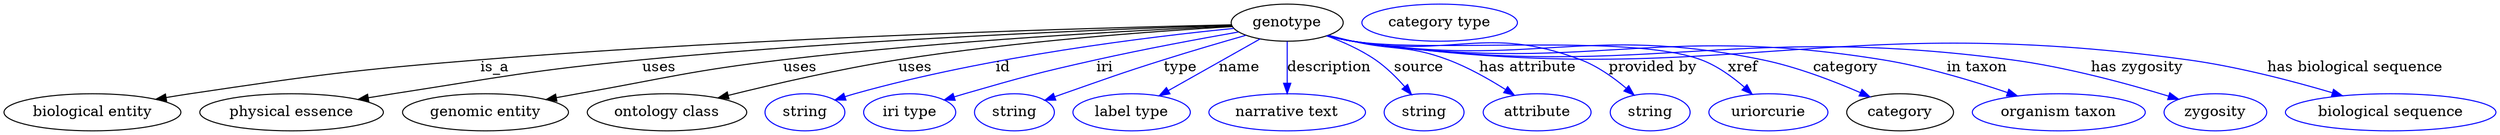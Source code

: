 digraph {
	graph [bb="0,0,2399.5,123"];
	node [label="\N"];
	genotype	[height=0.5,
		label=genotype,
		pos="1236.1,105",
		width=1.4985];
	"biological entity"	[height=0.5,
		pos="85.142,18",
		width=2.3651];
	genotype -> "biological entity"	[label=is_a,
		lp="472.14,61.5",
		pos="e,146.63,30.549 1182.3,102.93 1055.8,100.13 729.68,91.194 458.14,69 334.13,58.864 303.21,54.3 180.14,36 172.51,34.865 164.55,33.588 \
156.62,32.257"];
	"physical essence"	[height=0.5,
		pos="277.14,18",
		width=2.4553];
	genotype -> "physical essence"	[label=uses,
		lp="630.64,61.5",
		pos="e,341,30.537 1182.4,102.43 1074.4,98.96 823.8,89.279 614.14,69 506.97,58.634 480.52,52.63 374.14,36 366.6,34.821 358.74,33.536 350.9,\
32.218"];
	"genomic entity"	[height=0.5,
		pos="463.14,18",
		width=2.2206];
	genotype -> "genomic entity"	[label=uses,
		lp="766.64,61.5",
		pos="e,521.51,30.353 1182.8,101.79 1093.1,97.705 906.8,87.655 750.14,69 661.55,58.451 639.96,51.704 552.14,36 545.48,34.809 538.55,33.539 \
531.62,32.249"];
	"ontology class"	[height=0.5,
		pos="638.14,18",
		width=2.1304];
	genotype -> "ontology class"	[label=uses,
		lp="877.64,61.5",
		pos="e,687.39,31.943 1183.4,101.2 1110.6,96.859 975.3,87.049 861.14,69 805.03,60.128 741.94,45.541 697.21,34.406"];
	id	[color=blue,
		height=0.5,
		label=string,
		pos="771.14,18",
		width=1.0652];
	genotype -> id	[color=blue,
		label=id,
		lp="962.14,61.5",
		pos="e,800.14,29.948 1184.6,99.416 1105,91.487 947.95,72.446 819.14,36 816.04,35.121 812.84,34.148 809.65,33.124",
		style=solid];
	iri	[color=blue,
		height=0.5,
		label="iri type",
		pos="872.14,18",
		width=1.2277];
	genotype -> iri	[color=blue,
		label=iri,
		lp="1060.1,61.5",
		pos="e,905.77,29.865 1189.1,95.959 1151.8,89.37 1098.5,79.456 1052.1,69 995.68,56.251 981.77,52.03 926.14,36 922.63,34.988 919,33.911 \
915.36,32.81",
		style=solid];
	type	[color=blue,
		height=0.5,
		label=string,
		pos="973.14,18",
		width=1.0652];
	genotype -> type	[color=blue,
		label=type,
		lp="1133.1,61.5",
		pos="e,1002.4,29.697 1196.3,92.747 1173.2,86.08 1143.4,77.33 1117.1,69 1073.7,55.239 1063.1,51.079 1020.1,36 1017.5,35.057 1014.7,34.077 \
1011.9,33.084",
		style=solid];
	name	[color=blue,
		height=0.5,
		label="label type",
		pos="1086.1,18",
		width=1.5707];
	genotype -> name	[color=blue,
		label=name,
		lp="1190.1,61.5",
		pos="e,1112.7,34.065 1210,89.194 1185.5,75.306 1148.7,54.428 1121.5,39.051",
		style=solid];
	description	[color=blue,
		height=0.5,
		label="narrative text",
		pos="1236.1,18",
		width=2.0943];
	genotype -> description	[color=blue,
		label=description,
		lp="1276.6,61.5",
		pos="e,1236.1,36.175 1236.1,86.799 1236.1,75.163 1236.1,59.548 1236.1,46.237",
		style=solid];
	source	[color=blue,
		height=0.5,
		label=string,
		pos="1368.1,18",
		width=1.0652];
	genotype -> source	[color=blue,
		label=source,
		lp="1363.1,61.5",
		pos="e,1356,35.129 1274.3,92.239 1289.6,86.539 1307,78.781 1321.1,69 1331.6,61.784 1341.5,51.893 1349.5,42.813",
		style=solid];
	"has attribute"	[color=blue,
		height=0.5,
		label=attribute,
		pos="1476.1,18",
		width=1.4443];
	genotype -> "has attribute"	[color=blue,
		label="has attribute",
		lp="1468.1,61.5",
		pos="e,1454.5,34.551 1276,92.783 1283.7,90.761 1291.6,88.744 1299.1,87 1339.7,77.567 1352.2,83.773 1391.1,69 1410.3,61.743 1430.1,50.361 \
1445.7,40.289",
		style=solid];
	"provided by"	[color=blue,
		height=0.5,
		label=string,
		pos="1584.1,18",
		width=1.0652];
	genotype -> "provided by"	[color=blue,
		label="provided by",
		lp="1587.6,61.5",
		pos="e,1569.2,34.612 1274.9,92.362 1282.8,90.304 1291.2,88.381 1299.1,87 1395.8,70.151 1427.6,104.35 1519.1,69 1534.9,62.914 1550,51.732 \
1561.7,41.484",
		style=solid];
	xref	[color=blue,
		height=0.5,
		label=uriorcurie,
		pos="1698.1,18",
		width=1.5887];
	genotype -> xref	[color=blue,
		label=xref,
		lp="1674.6,61.5",
		pos="e,1682.8,35.491 1274.5,92.275 1282.6,90.197 1291.1,88.288 1299.1,87 1372.8,75.224 1564.3,95.154 1634.1,69 1649.5,63.253 1664.1,52.423 \
1675.5,42.308",
		style=solid];
	category	[height=0.5,
		pos="1825.1,18",
		width=1.4263];
	genotype -> category	[color=blue,
		label=category,
		lp="1773.6,61.5",
		pos="e,1796.3,32.965 1274.5,92.224 1282.6,90.15 1291.1,88.256 1299.1,87 1472.3,60.006 1521.5,104.49 1693.1,69 1725.8,62.247 1761.1,48.54 \
1786.9,37.184",
		style=solid];
	"in taxon"	[color=blue,
		height=0.5,
		label="organism taxon",
		pos="1978.1,18",
		width=2.3109];
	genotype -> "in taxon"	[color=blue,
		label="in taxon",
		lp="1900.1,61.5",
		pos="e,1938.2,33.942 1274.5,92.16 1282.6,90.09 1291.1,88.214 1299.1,87 1523.4,53.236 1585.3,105.46 1809.1,69 1850.2,62.307 1895.4,48.603 \
1928.7,37.232",
		style=solid];
	"has zygosity"	[color=blue,
		height=0.5,
		label=zygosity,
		pos="2129.1,18",
		width=1.3721];
	genotype -> "has zygosity"	[color=blue,
		label="has zygosity",
		lp="2054.6,61.5",
		pos="e,2093.9,30.674 1274.2,92.203 1282.3,90.102 1291,88.203 1299.1,87 1578,45.997 1653.7,106.21 1933.1,69 1985.9,61.971 2045,45.724 \
2084.3,33.647",
		style=solid];
	"has biological sequence"	[color=blue,
		height=0.5,
		label="biological sequence",
		pos="2298.1,18",
		width=2.8164];
	genotype -> "has biological sequence"	[color=blue,
		label="has biological sequence",
		lp="2263.6,61.5",
		pos="e,2251.9,34.064 1274.1,92.165 1282.3,90.067 1291,88.178 1299.1,87 1652.9,36.072 1749.1,117.71 2103.1,69 2150.7,62.464 2203.3,48.567 \
2241.9,37.079",
		style=solid];
	"named thing_category"	[color=blue,
		height=0.5,
		label="category type",
		pos="1383.1,105",
		width=2.0762];
}
